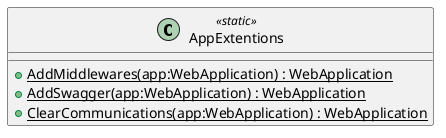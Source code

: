 @startuml
class AppExtentions <<static>> {
    + {static} AddMiddlewares(app:WebApplication) : WebApplication
    + {static} AddSwagger(app:WebApplication) : WebApplication
    + {static} ClearCommunications(app:WebApplication) : WebApplication
}
@enduml
